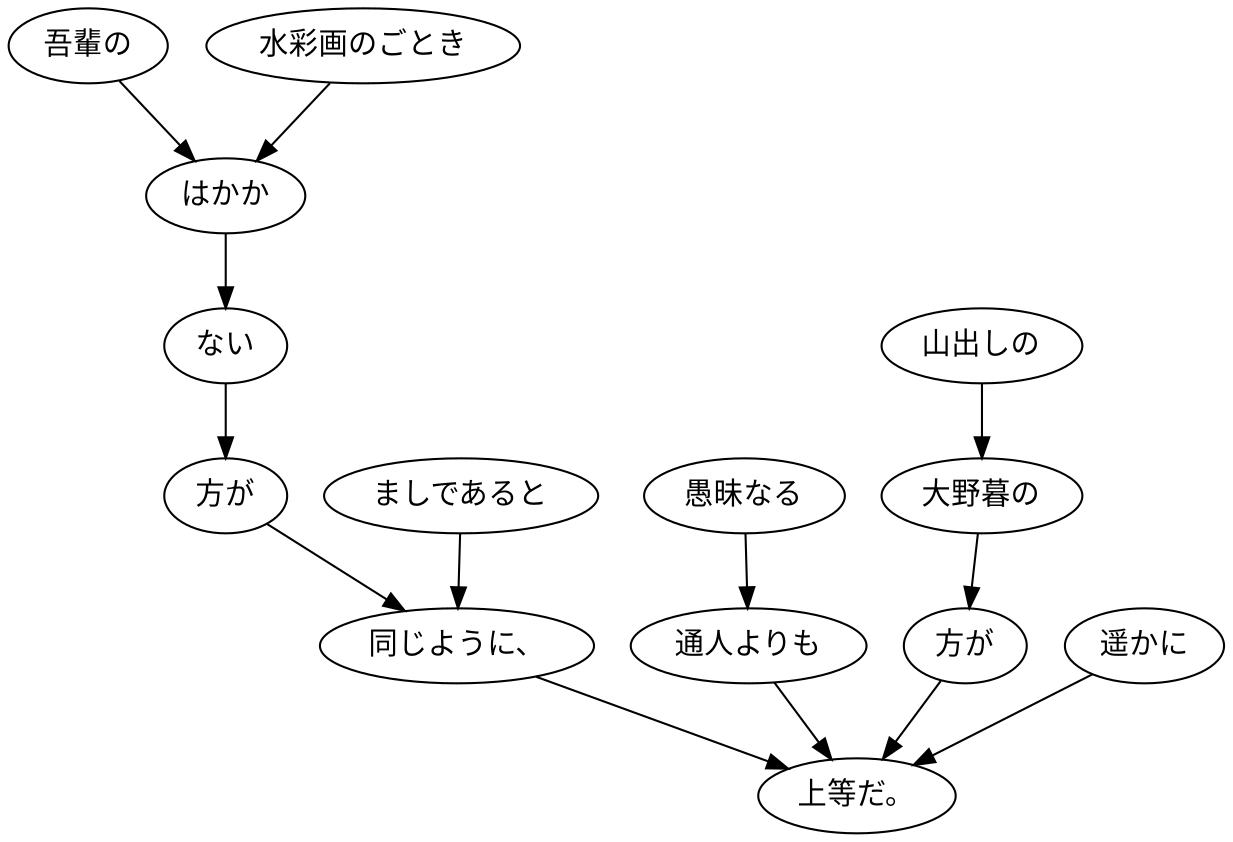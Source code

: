 digraph graph279 {
	node0 [label="吾輩の"];
	node1 [label="水彩画のごとき"];
	node2 [label="はかか"];
	node3 [label="ない"];
	node4 [label="方が"];
	node5 [label="ましであると"];
	node6 [label="同じように、"];
	node7 [label="愚昧なる"];
	node8 [label="通人よりも"];
	node9 [label="山出しの"];
	node10 [label="大野暮の"];
	node11 [label="方が"];
	node12 [label="遥かに"];
	node13 [label="上等だ。"];
	node0 -> node2;
	node1 -> node2;
	node2 -> node3;
	node3 -> node4;
	node4 -> node6;
	node5 -> node6;
	node6 -> node13;
	node7 -> node8;
	node8 -> node13;
	node9 -> node10;
	node10 -> node11;
	node11 -> node13;
	node12 -> node13;
}
